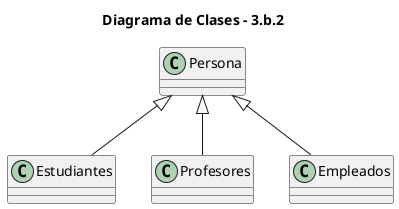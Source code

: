 /' Ingeniería de Software UCV - 2023
Práctica 02 - Ejercicio 3.b.3
Rahi-Mon '/

@startuml Class Diagram 
title Diagrama de Clases - 3.b.2
class Persona{}
class Estudiantes{}
class Profesores{}
Class Empleados{}

Persona <|-- Estudiantes
Persona <|-- Profesores
Persona <|-- Empleados

@enduml